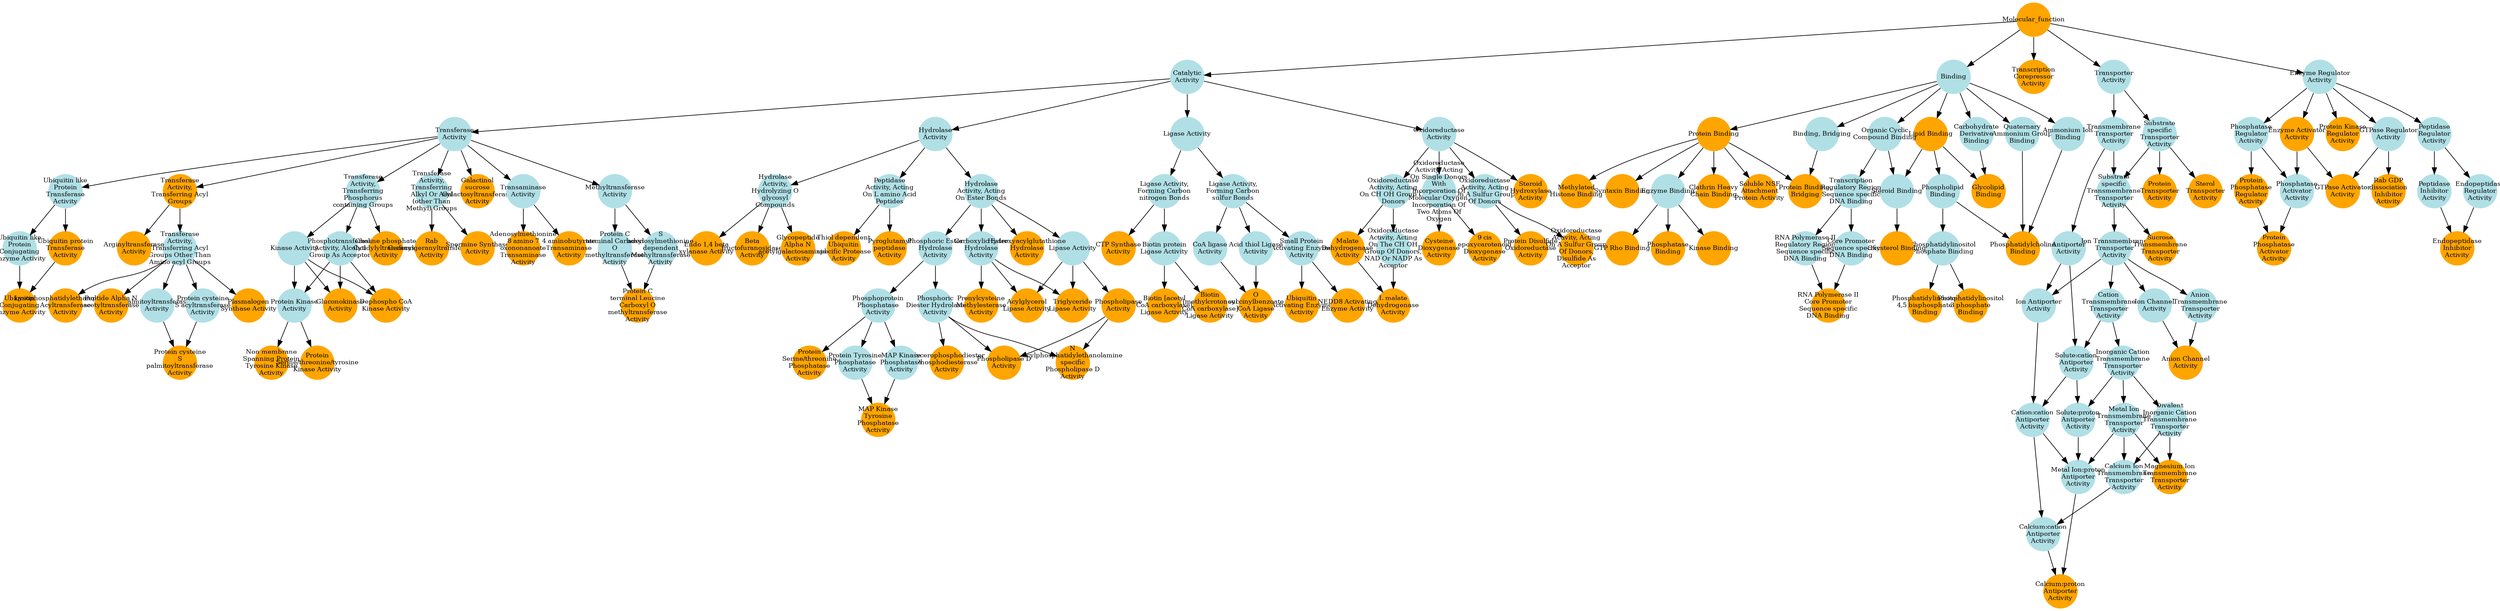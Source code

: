 digraph {
1 [style="filled", fixedsize="true", fontsize="10", shape="circle", width="0.75", fillcolor="orange", label="Molecular_function", color="transparent"];
2 [style="filled", fixedsize="true", fontsize="10", shape="circle", width="0.75", fillcolor="powderblue", label="Catalytic
Activity", color="transparent"];
3 [style="filled", fixedsize="true", fontsize="10", shape="circle", width="0.75", fillcolor="powderblue", label="Transferase
Activity", color="transparent"];
4 [style="filled", fixedsize="true", fontsize="10", shape="circle", width="0.75", fillcolor="powderblue", label="Ubiquitin like
Protein
Transferase
Activity", color="transparent"];
5 [style="filled", fixedsize="true", fontsize="10", shape="circle", width="0.75", fillcolor="orange", label="Ubiquitin protein
Transferase
Activity", color="transparent"];
6 [style="filled", fixedsize="true", fontsize="10", shape="circle", width="0.75", fillcolor="powderblue", label="Ubiquitin like
Protein
Conjugating
Enzyme Activity", color="transparent"];
7 [style="filled", fixedsize="true", fontsize="10", shape="circle", width="0.75", fillcolor="orange", label="Ubiquitin
Conjugating
Enzyme Activity", color="transparent"];
8 [style="filled", fixedsize="true", fontsize="10", shape="circle", width="0.75", fillcolor="orange", label="Transferase
Activity,
Transferring Acyl
Groups", color="transparent"];
9 [style="filled", fixedsize="true", fontsize="10", shape="circle", width="0.75", fillcolor="powderblue", label="Transferase
Activity,
Transferring Acyl
Groups Other Than
Amino acyl Groups", color="transparent"];
10 [style="filled", fixedsize="true", fontsize="10", shape="circle", width="0.75", fillcolor="powderblue", label="Palmitoyltransferase
Activity", color="transparent"];
11 [style="filled", fixedsize="true", fontsize="10", shape="circle", width="0.75", fillcolor="powderblue", label="Protein cysteine
S acyltransferase
Activity", color="transparent"];
12 [style="filled", fixedsize="true", fontsize="10", shape="circle", width="0.75", fillcolor="orange", label="Protein cysteine
S
palmitoyltransferase
Activity", color="transparent"];
13 [style="filled", fixedsize="true", fontsize="10", shape="circle", width="0.75", fillcolor="powderblue", label="Transferase
Activity,
Transferring
Phosphorus
containing Groups", color="transparent"];
14 [style="filled", fixedsize="true", fontsize="10", shape="circle", width="0.75", fillcolor="powderblue", label="Kinase Activity", color="transparent"];
15 [style="filled", fixedsize="true", fontsize="10", shape="circle", width="0.75", fillcolor="powderblue", label="Phosphotransferase
Activity, Alcohol
Group As Acceptor", color="transparent"];
16 [style="filled", fixedsize="true", fontsize="10", shape="circle", width="0.75", fillcolor="powderblue", label="Protein Kinase
Activity", color="transparent"];
17 [style="filled", fixedsize="true", fontsize="10", shape="circle", width="0.75", fillcolor="orange", label="Non membrane
Spanning Protein
Tyrosine Kinase
Activity", color="transparent"];
18 [style="filled", fixedsize="true", fontsize="10", shape="circle", width="0.75", fillcolor="orange", label="Protein
Serine/threonine/tyrosine
Kinase Activity", color="transparent"];
19 [style="filled", fixedsize="true", fontsize="10", shape="circle", width="0.75", fillcolor="powderblue", label="Binding", color="transparent"];
20 [style="filled", fixedsize="true", fontsize="10", shape="circle", width="0.75", fillcolor="orange", label="Protein Binding", color="transparent"];
21 [style="filled", fixedsize="true", fontsize="10", shape="circle", width="0.75", fillcolor="orange", label="Soluble NSF
Attachment
Protein Activity", color="transparent"];
22 [style="filled", fixedsize="true", fontsize="10", shape="circle", width="0.75", fillcolor="orange", label="Transcription
Corepressor
Activity", color="transparent"];
23 [style="filled", fixedsize="true", fontsize="10", shape="circle", width="0.75", fillcolor="powderblue", label="Hydrolase
Activity", color="transparent"];
24 [style="filled", fixedsize="true", fontsize="10", shape="circle", width="0.75", fillcolor="powderblue", label="Hydrolase
Activity, Acting
On Ester Bonds", color="transparent"];
25 [style="filled", fixedsize="true", fontsize="10", shape="circle", width="0.75", fillcolor="powderblue", label="Lipase Activity", color="transparent"];
26 [style="filled", fixedsize="true", fontsize="10", shape="circle", width="0.75", fillcolor="orange", label="Phospholipase
Activity", color="transparent"];
27 [style="filled", fixedsize="true", fontsize="10", shape="circle", width="0.75", fillcolor="powderblue", label="Phosphoric Ester
Hydrolase
Activity", color="transparent"];
28 [style="filled", fixedsize="true", fontsize="10", shape="circle", width="0.75", fillcolor="powderblue", label="Phosphoric
Diester Hydrolase
Activity", color="transparent"];
29 [style="filled", fixedsize="true", fontsize="10", shape="circle", width="0.75", fillcolor="orange", label="Phospholipase D
Activity", color="transparent"];
30 [style="filled", fixedsize="true", fontsize="10", shape="circle", width="0.75", fillcolor="orange", label="N
acylphosphatidylethanolamine
specific
Phospholipase D
Activity", color="transparent"];
31 [style="filled", fixedsize="true", fontsize="10", shape="circle", width="0.75", fillcolor="powderblue", label="Transporter
Activity", color="transparent"];
32 [style="filled", fixedsize="true", fontsize="10", shape="circle", width="0.75", fillcolor="powderblue", label="Transmembrane
Transporter
Activity", color="transparent"];
33 [style="filled", fixedsize="true", fontsize="10", shape="circle", width="0.75", fillcolor="powderblue", label="Substrate
specific
Transporter
Activity", color="transparent"];
34 [style="filled", fixedsize="true", fontsize="10", shape="circle", width="0.75", fillcolor="powderblue", label="Substrate
specific
Transmembrane
Transporter
Activity", color="transparent"];
35 [style="filled", fixedsize="true", fontsize="10", shape="circle", width="0.75", fillcolor="powderblue", label="Ion Transmembrane
Transporter
Activity", color="transparent"];
36 [style="filled", fixedsize="true", fontsize="10", shape="circle", width="0.75", fillcolor="powderblue", label="Cation
Transmembrane
Transporter
Activity", color="transparent"];
37 [style="filled", fixedsize="true", fontsize="10", shape="circle", width="0.75", fillcolor="powderblue", label="Inorganic Cation
Transmembrane
Transporter
Activity", color="transparent"];
38 [style="filled", fixedsize="true", fontsize="10", shape="circle", width="0.75", fillcolor="powderblue", label="Metal Ion
Transmembrane
Transporter
Activity", color="transparent"];
39 [style="filled", fixedsize="true", fontsize="10", shape="circle", width="0.75", fillcolor="powderblue", label="Divalent
Inorganic Cation
Transmembrane
Transporter
Activity", color="transparent"];
40 [style="filled", fixedsize="true", fontsize="10", shape="circle", width="0.75", fillcolor="orange", label="Magnesium Ion
Transmembrane
Transporter
Activity", color="transparent"];
41 [style="filled", fixedsize="true", fontsize="10", shape="circle", width="0.75", fillcolor="orange", label="Protein
Transporter
Activity", color="transparent"];
42 [style="filled", fixedsize="true", fontsize="10", shape="circle", width="0.75", fillcolor="orange", label="Lipid Binding", color="transparent"];
43 [style="filled", fixedsize="true", fontsize="10", shape="circle", width="0.75", fillcolor="powderblue", label="Phospholipid
Binding", color="transparent"];
44 [style="filled", fixedsize="true", fontsize="10", shape="circle", width="0.75", fillcolor="powderblue", label="Phosphatidylinositol
Phosphate Binding", color="transparent"];
45 [style="filled", fixedsize="true", fontsize="10", shape="circle", width="0.75", fillcolor="orange", label="Phosphatidylinositol
4,5 bisphosphate
Binding", color="transparent"];
46 [style="filled", fixedsize="true", fontsize="10", shape="circle", width="0.75", fillcolor="powderblue", label="Enzyme Regulator
Activity", color="transparent"];
47 [style="filled", fixedsize="true", fontsize="10", shape="circle", width="0.75", fillcolor="orange", label="Enzyme Activator
Activity", color="transparent"];
48 [style="filled", fixedsize="true", fontsize="10", shape="circle", width="0.75", fillcolor="powderblue", label="GTPase Regulator
Activity", color="transparent"];
49 [style="filled", fixedsize="true", fontsize="10", shape="circle", width="0.75", fillcolor="orange", label="GTPase Activator
Activity", color="transparent"];
50 [style="filled", fixedsize="true", fontsize="10", shape="circle", width="0.75", fillcolor="powderblue", label="Hydrolase
Activity,
Hydrolyzing O
glycosyl
Compounds", color="transparent"];
51 [style="filled", fixedsize="true", fontsize="10", shape="circle", width="0.75", fillcolor="orange", label="Endo 1,4 beta
xylanase Activity", color="transparent"];
52 [style="filled", fixedsize="true", fontsize="10", shape="circle", width="0.75", fillcolor="powderblue", label="Transferase
Activity,
Transferring
Alkyl Or Aryl
(other Than
Methyl) Groups", color="transparent"];
53 [style="filled", fixedsize="true", fontsize="10", shape="circle", width="0.75", fillcolor="orange", label="Rab
Geranylgeranyltransferase
Activity", color="transparent"];
54 [style="filled", fixedsize="true", fontsize="10", shape="circle", width="0.75", fillcolor="orange", label="Galactinol
sucrose
Galactosyltransferase
Activity", color="transparent"];
55 [style="filled", fixedsize="true", fontsize="10", shape="circle", width="0.75", fillcolor="powderblue", label="Ligase Activity", color="transparent"];
56 [style="filled", fixedsize="true", fontsize="10", shape="circle", width="0.75", fillcolor="powderblue", label="Ligase Activity,
Forming Carbon
nitrogen Bonds", color="transparent"];
57 [style="filled", fixedsize="true", fontsize="10", shape="circle", width="0.75", fillcolor="orange", label="CTP Synthase
Activity", color="transparent"];
58 [style="filled", fixedsize="true", fontsize="10", shape="circle", width="0.75", fillcolor="powderblue", label="Peptidase
Activity, Acting
On L amino Acid
Peptides", color="transparent"];
59 [style="filled", fixedsize="true", fontsize="10", shape="circle", width="0.75", fillcolor="orange", label="Thiol dependent
Ubiquitin
specific Protease
Activity", color="transparent"];
60 [style="filled", fixedsize="true", fontsize="10", shape="circle", width="0.75", fillcolor="powderblue", label="Oxidoreductase
Activity", color="transparent"];
61 [style="filled", fixedsize="true", fontsize="10", shape="circle", width="0.75", fillcolor="powderblue", label="Oxidoreductase
Activity, Acting
On A Sulfur Group
Of Donors", color="transparent"];
62 [style="filled", fixedsize="true", fontsize="10", shape="circle", width="0.75", fillcolor="orange", label="Protein Disulfide
Oxidoreductase
Activity", color="transparent"];
63 [style="filled", fixedsize="true", fontsize="10", shape="circle", width="0.75", fillcolor="orange", label="Methylated
Histone Binding", color="transparent"];
64 [style="filled", fixedsize="true", fontsize="10", shape="circle", width="0.75", fillcolor="orange", label="Gluconokinase
Activity", color="transparent"];
65 [style="filled", fixedsize="true", fontsize="10", shape="circle", width="0.75", fillcolor="powderblue", label="Phosphoprotein
Phosphatase
Activity", color="transparent"];
66 [style="filled", fixedsize="true", fontsize="10", shape="circle", width="0.75", fillcolor="powderblue", label="Protein Tyrosine
Phosphatase
Activity", color="transparent"];
67 [style="filled", fixedsize="true", fontsize="10", shape="circle", width="0.75", fillcolor="powderblue", label="MAP Kinase
Phosphatase
Activity", color="transparent"];
68 [style="filled", fixedsize="true", fontsize="10", shape="circle", width="0.75", fillcolor="orange", label="MAP Kinase
Tyrosine
Phosphatase
Activity", color="transparent"];
69 [style="filled", fixedsize="true", fontsize="10", shape="circle", width="0.75", fillcolor="orange", label="Protein
Serine/threonine
Phosphatase
Activity", color="transparent"];
70 [style="filled", fixedsize="true", fontsize="10", shape="circle", width="0.75", fillcolor="orange", label="Choline phosphate
Cytidylyltransferase
Activity", color="transparent"];
71 [style="filled", fixedsize="true", fontsize="10", shape="circle", width="0.75", fillcolor="powderblue", label="Carbohydrate
Derivative
Binding", color="transparent"];
72 [style="filled", fixedsize="true", fontsize="10", shape="circle", width="0.75", fillcolor="orange", label="Glycolipid
Binding", color="transparent"];
73 [style="filled", fixedsize="true", fontsize="10", shape="circle", width="0.75", fillcolor="powderblue", label="Organic Cyclic
Compound Binding", color="transparent"];
74 [style="filled", fixedsize="true", fontsize="10", shape="circle", width="0.75", fillcolor="powderblue", label="Steroid Binding", color="transparent"];
75 [style="filled", fixedsize="true", fontsize="10", shape="circle", width="0.75", fillcolor="orange", label="Oxysterol Binding", color="transparent"];
76 [style="filled", fixedsize="true", fontsize="10", shape="circle", width="0.75", fillcolor="orange", label="Sterol
Transporter
Activity", color="transparent"];
77 [style="filled", fixedsize="true", fontsize="10", shape="circle", width="0.75", fillcolor="powderblue", label="Carboxylic Ester
Hydrolase
Activity", color="transparent"];
78 [style="filled", fixedsize="true", fontsize="10", shape="circle", width="0.75", fillcolor="orange", label="Prenylcysteine
Methylesterase
Activity", color="transparent"];
79 [style="filled", fixedsize="true", fontsize="10", shape="circle", width="0.75", fillcolor="powderblue", label="Transaminase
Activity", color="transparent"];
80 [style="filled", fixedsize="true", fontsize="10", shape="circle", width="0.75", fillcolor="orange", label="Adenosylmethionine
8 amino 7
oxononanoate
Transaminase
Activity", color="transparent"];
81 [style="filled", fixedsize="true", fontsize="10", shape="circle", width="0.75", fillcolor="powderblue", label="Binding, Bridging", color="transparent"];
82 [style="filled", fixedsize="true", fontsize="10", shape="circle", width="0.75", fillcolor="orange", label="Protein Binding,
Bridging", color="transparent"];
83 [style="filled", fixedsize="true", fontsize="10", shape="circle", width="0.75", fillcolor="orange", label="Steroid
Hydroxylase
Activity", color="transparent"];
84 [style="filled", fixedsize="true", fontsize="10", shape="circle", width="0.75", fillcolor="orange", label="Dephospho CoA
Kinase Activity", color="transparent"];
85 [style="filled", fixedsize="true", fontsize="10", shape="circle", width="0.75", fillcolor="orange", label="Pyroglutamyl
peptidase
Activity", color="transparent"];
86 [style="filled", fixedsize="true", fontsize="10", shape="circle", width="0.75", fillcolor="orange", label="Acylglycerol
Lipase Activity", color="transparent"];
87 [style="filled", fixedsize="true", fontsize="10", shape="circle", width="0.75", fillcolor="orange", label="Syntaxin Binding", color="transparent"];
88 [style="filled", fixedsize="true", fontsize="10", shape="circle", width="0.75", fillcolor="powderblue", label="Transcription
Regulatory Region
Sequence specific
DNA Binding", color="transparent"];
89 [style="filled", fixedsize="true", fontsize="10", shape="circle", width="0.75", fillcolor="powderblue", label="RNA Polymerase II
Regulatory Region
Sequence specific
DNA Binding", color="transparent"];
90 [style="filled", fixedsize="true", fontsize="10", shape="circle", width="0.75", fillcolor="powderblue", label="Core Promoter
Sequence specific
DNA Binding", color="transparent"];
91 [style="filled", fixedsize="true", fontsize="10", shape="circle", width="0.75", fillcolor="orange", label="RNA Polymerase II
Core Promoter
Sequence specific
DNA Binding", color="transparent"];
92 [style="filled", fixedsize="true", fontsize="10", shape="circle", width="0.75", fillcolor="powderblue", label="Phosphatase
Regulator
Activity", color="transparent"];
93 [style="filled", fixedsize="true", fontsize="10", shape="circle", width="0.75", fillcolor="powderblue", label="Phosphatase
Activator
Activity", color="transparent"];
94 [style="filled", fixedsize="true", fontsize="10", shape="circle", width="0.75", fillcolor="orange", label="Protein
Phosphatase
Regulator
Activity", color="transparent"];
95 [style="filled", fixedsize="true", fontsize="10", shape="circle", width="0.75", fillcolor="orange", label="Protein
Phosphatase
Activator
Activity", color="transparent"];
96 [style="filled", fixedsize="true", fontsize="10", shape="circle", width="0.75", fillcolor="orange", label="Phosphatidylinositol
3 phosphate
Binding", color="transparent"];
97 [style="filled", fixedsize="true", fontsize="10", shape="circle", width="0.75", fillcolor="powderblue", label="Quaternary
Ammonium Group
Binding", color="transparent"];
98 [style="filled", fixedsize="true", fontsize="10", shape="circle", width="0.75", fillcolor="powderblue", label="Ammonium Ion
Binding", color="transparent"];
99 [style="filled", fixedsize="true", fontsize="10", shape="circle", width="0.75", fillcolor="orange", label="Phosphatidylcholine
Binding", color="transparent"];
100 [style="filled", fixedsize="true", fontsize="10", shape="circle", width="0.75", fillcolor="powderblue", label="Ligase Activity,
Forming Carbon
sulfur Bonds", color="transparent"];
101 [style="filled", fixedsize="true", fontsize="10", shape="circle", width="0.75", fillcolor="powderblue", label="Small Protein
Activating Enzyme
Activity", color="transparent"];
102 [style="filled", fixedsize="true", fontsize="10", shape="circle", width="0.75", fillcolor="orange", label="Ubiquitin
Activating Enzyme
Activity", color="transparent"];
103 [style="filled", fixedsize="true", fontsize="10", shape="circle", width="0.75", fillcolor="orange", label="Protein Kinase
Regulator
Activity", color="transparent"];
104 [style="filled", fixedsize="true", fontsize="10", shape="circle", width="0.75", fillcolor="orange", label="Oxidoreductase
Activity, Acting
On A Sulfur Group
Of Donors,
Disulfide As
Acceptor", color="transparent"];
105 [style="filled", fixedsize="true", fontsize="10", shape="circle", width="0.75", fillcolor="powderblue", label="Oxidoreductase
Activity, Acting
On CH OH Group Of
Donors", color="transparent"];
106 [style="filled", fixedsize="true", fontsize="10", shape="circle", width="0.75", fillcolor="orange", label="Malate
Dehydrogenase
Activity", color="transparent"];
107 [style="filled", fixedsize="true", fontsize="10", shape="circle", width="0.75", fillcolor="powderblue", label="Calcium Ion
Transmembrane
Transporter
Activity", color="transparent"];
108 [style="filled", fixedsize="true", fontsize="10", shape="circle", width="0.75", fillcolor="powderblue", label="Antiporter
Activity", color="transparent"];
109 [style="filled", fixedsize="true", fontsize="10", shape="circle", width="0.75", fillcolor="powderblue", label="Solute:cation
Antiporter
Activity", color="transparent"];
110 [style="filled", fixedsize="true", fontsize="10", shape="circle", width="0.75", fillcolor="powderblue", label="Ion Antiporter
Activity", color="transparent"];
111 [style="filled", fixedsize="true", fontsize="10", shape="circle", width="0.75", fillcolor="powderblue", label="Cation:cation
Antiporter
Activity", color="transparent"];
112 [style="filled", fixedsize="true", fontsize="10", shape="circle", width="0.75", fillcolor="powderblue", label="Calcium:cation
Antiporter
Activity", color="transparent"];
113 [style="filled", fixedsize="true", fontsize="10", shape="circle", width="0.75", fillcolor="powderblue", label="Solute:proton
Antiporter
Activity", color="transparent"];
114 [style="filled", fixedsize="true", fontsize="10", shape="circle", width="0.75", fillcolor="powderblue", label="Metal Ion:proton
Antiporter
Activity", color="transparent"];
115 [style="filled", fixedsize="true", fontsize="10", shape="circle", width="0.75", fillcolor="orange", label="Calcium:proton
Antiporter
Activity", color="transparent"];
116 [style="filled", fixedsize="true", fontsize="10", shape="circle", width="0.75", fillcolor="powderblue", label="Oxidoreductase
Activity, Acting
On Single Donors
With
Incorporation Of
Molecular Oxygen,
Incorporation Of
Two Atoms Of
Oxygen", color="transparent"];
117 [style="filled", fixedsize="true", fontsize="10", shape="circle", width="0.75", fillcolor="orange", label="Cysteine
Dioxygenase
Activity", color="transparent"];
118 [style="filled", fixedsize="true", fontsize="10", shape="circle", width="0.75", fillcolor="powderblue", label="Ion Channel
Activity", color="transparent"];
119 [style="filled", fixedsize="true", fontsize="10", shape="circle", width="0.75", fillcolor="powderblue", label="Anion
Transmembrane
Transporter
Activity", color="transparent"];
120 [style="filled", fixedsize="true", fontsize="10", shape="circle", width="0.75", fillcolor="orange", label="Anion Channel
Activity", color="transparent"];
121 [style="filled", fixedsize="true", fontsize="10", shape="circle", width="0.75", fillcolor="orange", label="Arginyltransferase
Activity", color="transparent"];
122 [style="filled", fixedsize="true", fontsize="10", shape="circle", width="0.75", fillcolor="orange", label="Spermine Synthase
Activity", color="transparent"];
123 [style="filled", fixedsize="true", fontsize="10", shape="circle", width="0.75", fillcolor="orange", label="Sucrose
Transmembrane
Transporter
Activity", color="transparent"];
124 [style="filled", fixedsize="true", fontsize="10", shape="circle", width="0.75", fillcolor="orange", label="NEDD8 Activating
Enzyme Activity", color="transparent"];
125 [style="filled", fixedsize="true", fontsize="10", shape="circle", width="0.75", fillcolor="powderblue", label="CoA ligase
Activity", color="transparent"];
126 [style="filled", fixedsize="true", fontsize="10", shape="circle", width="0.75", fillcolor="powderblue", label="Acid thiol Ligase
Activity", color="transparent"];
127 [style="filled", fixedsize="true", fontsize="10", shape="circle", width="0.75", fillcolor="orange", label="O
succinylbenzoate
CoA Ligase
Activity", color="transparent"];
128 [style="filled", fixedsize="true", fontsize="10", shape="circle", width="0.75", fillcolor="orange", label="Plasmalogen
Synthase Activity", color="transparent"];
129 [style="filled", fixedsize="true", fontsize="10", shape="circle", width="0.75", fillcolor="orange", label="Lysophosphatidylethanolamine
Acyltransferase
Activity", color="transparent"];
130 [style="filled", fixedsize="true", fontsize="10", shape="circle", width="0.75", fillcolor="orange", label="Rab GDP
dissociation
Inhibitor
Activity", color="transparent"];
131 [style="filled", fixedsize="true", fontsize="10", shape="circle", width="0.75", fillcolor="orange", label="4 aminobutyrate
Transaminase
Activity", color="transparent"];
132 [style="filled", fixedsize="true", fontsize="10", shape="circle", width="0.75", fillcolor="powderblue", label="Enzyme Binding", color="transparent"];
133 [style="filled", fixedsize="true", fontsize="10", shape="circle", width="0.75", fillcolor="orange", label="GTP Rho Binding", color="transparent"];
134 [style="filled", fixedsize="true", fontsize="10", shape="circle", width="0.75", fillcolor="orange", label="Peptide Alpha N
acetyltransferase
Activity", color="transparent"];
135 [style="filled", fixedsize="true", fontsize="10", shape="circle", width="0.75", fillcolor="orange", label="Clathrin Heavy
Chain Binding", color="transparent"];
136 [style="filled", fixedsize="true", fontsize="10", shape="circle", width="0.75", fillcolor="powderblue", label="Peptidase
Regulator
Activity", color="transparent"];
137 [style="filled", fixedsize="true", fontsize="10", shape="circle", width="0.75", fillcolor="powderblue", label="Peptidase
Inhibitor
Activity", color="transparent"];
138 [style="filled", fixedsize="true", fontsize="10", shape="circle", width="0.75", fillcolor="powderblue", label="Endopeptidase
Regulator
Activity", color="transparent"];
139 [style="filled", fixedsize="true", fontsize="10", shape="circle", width="0.75", fillcolor="orange", label="Endopeptidase
Inhibitor
Activity", color="transparent"];
140 [style="filled", fixedsize="true", fontsize="10", shape="circle", width="0.75", fillcolor="powderblue", label="Oxidoreductase
Activity, Acting
On The CH OH
Group Of Donors,
NAD Or NADP As
Acceptor", color="transparent"];
141 [style="filled", fixedsize="true", fontsize="10", shape="circle", width="0.75", fillcolor="orange", label="L malate
Dehydrogenase
Activity", color="transparent"];
142 [style="filled", fixedsize="true", fontsize="10", shape="circle", width="0.75", fillcolor="orange", label="Triglyceride
Lipase Activity", color="transparent"];
143 [style="filled", fixedsize="true", fontsize="10", shape="circle", width="0.75", fillcolor="orange", label="Glycerophosphodiester
Phosphodiesterase
Activity", color="transparent"];
144 [style="filled", fixedsize="true", fontsize="10", shape="circle", width="0.75", fillcolor="orange", label="Phosphatase
Binding", color="transparent"];
145 [style="filled", fixedsize="true", fontsize="10", shape="circle", width="0.75", fillcolor="powderblue", label="Methyltransferase
Activity", color="transparent"];
146 [style="filled", fixedsize="true", fontsize="10", shape="circle", width="0.75", fillcolor="powderblue", label="Protein C
terminal Carboxyl
O
methyltransferase
Activity", color="transparent"];
147 [style="filled", fixedsize="true", fontsize="10", shape="circle", width="0.75", fillcolor="powderblue", label="S
adenosylmethionine
dependent
Methyltransferase
Activity", color="transparent"];
148 [style="filled", fixedsize="true", fontsize="10", shape="circle", width="0.75", fillcolor="orange", label="Protein C
terminal Leucine
Carboxyl O
methyltransferase
Activity", color="transparent"];
149 [style="filled", fixedsize="true", fontsize="10", shape="circle", width="0.75", fillcolor="orange", label="Hydroxyacylglutathione
Hydrolase
Activity", color="transparent"];
150 [style="filled", fixedsize="true", fontsize="10", shape="circle", width="0.75", fillcolor="orange", label="9 cis
epoxycarotenoid
Dioxygenase
Activity", color="transparent"];
151 [style="filled", fixedsize="true", fontsize="10", shape="circle", width="0.75", fillcolor="powderblue", label="Biotin protein
Ligase Activity", color="transparent"];
152 [style="filled", fixedsize="true", fontsize="10", shape="circle", width="0.75", fillcolor="orange", label="Biotin [acetyl
CoA carboxylase]
Ligase Activity", color="transparent"];
153 [style="filled", fixedsize="true", fontsize="10", shape="circle", width="0.75", fillcolor="orange", label="Biotin
[methylcrotonoyl
CoA carboxylase]
Ligase Activity", color="transparent"];
154 [style="filled", fixedsize="true", fontsize="10", shape="circle", width="0.75", fillcolor="orange", label="Beta
fructofuranosidase
Activity", color="transparent"];
155 [style="filled", fixedsize="true", fontsize="10", shape="circle", width="0.75", fillcolor="orange", label="Kinase Binding", color="transparent"];
156 [style="filled", fixedsize="true", fontsize="10", shape="circle", width="0.75", fillcolor="orange", label="Glycopeptide
Alpha N
acetylgalactosaminidase
Activity", color="transparent"];
1 -> 2 [color="#000000", lty="solid"];
2 -> 3 [color="#000000", lty="solid"];
3 -> 4 [color="#000000", lty="solid"];
4 -> 5 [color="#000000", lty="solid"];
4 -> 6 [color="#000000", lty="solid"];
5 -> 7 [color="#000000", lty="solid"];
6 -> 7 [color="#000000", lty="solid"];
3 -> 8 [color="#000000", lty="solid"];
8 -> 9 [color="#000000", lty="solid"];
9 -> 10 [color="#000000", lty="solid"];
9 -> 11 [color="#000000", lty="solid"];
10 -> 12 [color="#000000", lty="solid"];
11 -> 12 [color="#000000", lty="solid"];
3 -> 13 [color="#000000", lty="solid"];
13 -> 14 [color="#000000", lty="solid"];
13 -> 15 [color="#000000", lty="solid"];
14 -> 16 [color="#000000", lty="solid"];
15 -> 16 [color="#000000", lty="solid"];
16 -> 17 [color="#000000", lty="solid"];
16 -> 18 [color="#000000", lty="solid"];
1 -> 19 [color="#000000", lty="solid"];
19 -> 20 [color="#000000", lty="solid"];
20 -> 21 [color="#000000", lty="solid"];
1 -> 22 [color="#000000", lty="solid"];
2 -> 23 [color="#000000", lty="solid"];
23 -> 24 [color="#000000", lty="solid"];
24 -> 25 [color="#000000", lty="solid"];
25 -> 26 [color="#000000", lty="solid"];
24 -> 27 [color="#000000", lty="solid"];
27 -> 28 [color="#000000", lty="solid"];
26 -> 29 [color="#000000", lty="solid"];
28 -> 29 [color="#000000", lty="solid"];
26 -> 30 [color="#000000", lty="solid"];
28 -> 30 [color="#000000", lty="solid"];
1 -> 31 [color="#000000", lty="solid"];
31 -> 32 [color="#000000", lty="solid"];
31 -> 33 [color="#000000", lty="solid"];
32 -> 34 [color="#000000", lty="solid"];
33 -> 34 [color="#000000", lty="solid"];
34 -> 35 [color="#000000", lty="solid"];
35 -> 36 [color="#000000", lty="solid"];
36 -> 37 [color="#000000", lty="solid"];
37 -> 38 [color="#000000", lty="solid"];
37 -> 39 [color="#000000", lty="solid"];
38 -> 40 [color="#000000", lty="solid"];
39 -> 40 [color="#000000", lty="solid"];
33 -> 41 [color="#000000", lty="solid"];
19 -> 42 [color="#000000", lty="solid"];
42 -> 43 [color="#000000", lty="solid"];
43 -> 44 [color="#000000", lty="solid"];
44 -> 45 [color="#000000", lty="solid"];
1 -> 46 [color="#000000", lty="solid"];
46 -> 47 [color="#000000", lty="solid"];
46 -> 48 [color="#000000", lty="solid"];
47 -> 49 [color="#000000", lty="solid"];
48 -> 49 [color="#000000", lty="solid"];
23 -> 50 [color="#000000", lty="solid"];
50 -> 51 [color="#000000", lty="solid"];
3 -> 52 [color="#000000", lty="solid"];
52 -> 53 [color="#000000", lty="solid"];
3 -> 54 [color="#000000", lty="solid"];
2 -> 55 [color="#000000", lty="solid"];
55 -> 56 [color="#000000", lty="solid"];
56 -> 57 [color="#000000", lty="solid"];
23 -> 58 [color="#000000", lty="solid"];
58 -> 59 [color="#000000", lty="solid"];
2 -> 60 [color="#000000", lty="solid"];
60 -> 61 [color="#000000", lty="solid"];
61 -> 62 [color="#000000", lty="solid"];
20 -> 63 [color="#000000", lty="solid"];
14 -> 64 [color="#000000", lty="solid"];
15 -> 64 [color="#000000", lty="solid"];
27 -> 65 [color="#000000", lty="solid"];
65 -> 66 [color="#000000", lty="solid"];
65 -> 67 [color="#000000", lty="solid"];
66 -> 68 [color="#000000", lty="solid"];
67 -> 68 [color="#000000", lty="solid"];
65 -> 69 [color="#000000", lty="solid"];
13 -> 70 [color="#000000", lty="solid"];
19 -> 71 [color="#000000", lty="solid"];
42 -> 72 [color="#000000", lty="solid"];
71 -> 72 [color="#000000", lty="solid"];
19 -> 73 [color="#000000", lty="solid"];
42 -> 74 [color="#000000", lty="solid"];
73 -> 74 [color="#000000", lty="solid"];
74 -> 75 [color="#000000", lty="solid"];
33 -> 76 [color="#000000", lty="solid"];
24 -> 77 [color="#000000", lty="solid"];
77 -> 78 [color="#000000", lty="solid"];
3 -> 79 [color="#000000", lty="solid"];
79 -> 80 [color="#000000", lty="solid"];
19 -> 81 [color="#000000", lty="solid"];
20 -> 82 [color="#000000", lty="solid"];
81 -> 82 [color="#000000", lty="solid"];
60 -> 83 [color="#000000", lty="solid"];
14 -> 84 [color="#000000", lty="solid"];
15 -> 84 [color="#000000", lty="solid"];
58 -> 85 [color="#000000", lty="solid"];
25 -> 86 [color="#000000", lty="solid"];
77 -> 86 [color="#000000", lty="solid"];
20 -> 87 [color="#000000", lty="solid"];
73 -> 88 [color="#000000", lty="solid"];
88 -> 89 [color="#000000", lty="solid"];
88 -> 90 [color="#000000", lty="solid"];
89 -> 91 [color="#000000", lty="solid"];
90 -> 91 [color="#000000", lty="solid"];
46 -> 92 [color="#000000", lty="solid"];
47 -> 93 [color="#000000", lty="solid"];
92 -> 93 [color="#000000", lty="solid"];
92 -> 94 [color="#000000", lty="solid"];
93 -> 95 [color="#000000", lty="solid"];
94 -> 95 [color="#000000", lty="solid"];
44 -> 96 [color="#000000", lty="solid"];
19 -> 97 [color="#000000", lty="solid"];
19 -> 98 [color="#000000", lty="solid"];
43 -> 99 [color="#000000", lty="solid"];
97 -> 99 [color="#000000", lty="solid"];
98 -> 99 [color="#000000", lty="solid"];
55 -> 100 [color="#000000", lty="solid"];
100 -> 101 [color="#000000", lty="solid"];
101 -> 102 [color="#000000", lty="solid"];
46 -> 103 [color="#000000", lty="solid"];
61 -> 104 [color="#000000", lty="solid"];
60 -> 105 [color="#000000", lty="solid"];
105 -> 106 [color="#000000", lty="solid"];
38 -> 107 [color="#000000", lty="solid"];
39 -> 107 [color="#000000", lty="solid"];
32 -> 108 [color="#000000", lty="solid"];
36 -> 109 [color="#000000", lty="solid"];
108 -> 109 [color="#000000", lty="solid"];
35 -> 110 [color="#000000", lty="solid"];
108 -> 110 [color="#000000", lty="solid"];
109 -> 111 [color="#000000", lty="solid"];
110 -> 111 [color="#000000", lty="solid"];
107 -> 112 [color="#000000", lty="solid"];
111 -> 112 [color="#000000", lty="solid"];
37 -> 113 [color="#000000", lty="solid"];
109 -> 113 [color="#000000", lty="solid"];
38 -> 114 [color="#000000", lty="solid"];
111 -> 114 [color="#000000", lty="solid"];
113 -> 114 [color="#000000", lty="solid"];
112 -> 115 [color="#000000", lty="solid"];
114 -> 115 [color="#000000", lty="solid"];
60 -> 116 [color="#000000", lty="solid"];
116 -> 117 [color="#000000", lty="solid"];
35 -> 118 [color="#000000", lty="solid"];
35 -> 119 [color="#000000", lty="solid"];
118 -> 120 [color="#000000", lty="solid"];
119 -> 120 [color="#000000", lty="solid"];
8 -> 121 [color="#000000", lty="solid"];
52 -> 122 [color="#000000", lty="solid"];
34 -> 123 [color="#000000", lty="solid"];
101 -> 124 [color="#000000", lty="solid"];
100 -> 125 [color="#000000", lty="solid"];
100 -> 126 [color="#000000", lty="solid"];
125 -> 127 [color="#000000", lty="solid"];
126 -> 127 [color="#000000", lty="solid"];
9 -> 128 [color="#000000", lty="solid"];
9 -> 129 [color="#000000", lty="solid"];
48 -> 130 [color="#000000", lty="solid"];
79 -> 131 [color="#000000", lty="solid"];
20 -> 132 [color="#000000", lty="solid"];
132 -> 133 [color="#000000", lty="solid"];
9 -> 134 [color="#000000", lty="solid"];
20 -> 135 [color="#000000", lty="solid"];
46 -> 136 [color="#000000", lty="solid"];
136 -> 137 [color="#000000", lty="solid"];
136 -> 138 [color="#000000", lty="solid"];
137 -> 139 [color="#000000", lty="solid"];
138 -> 139 [color="#000000", lty="solid"];
105 -> 140 [color="#000000", lty="solid"];
106 -> 141 [color="#000000", lty="solid"];
140 -> 141 [color="#000000", lty="solid"];
25 -> 142 [color="#000000", lty="solid"];
77 -> 142 [color="#000000", lty="solid"];
28 -> 143 [color="#000000", lty="solid"];
132 -> 144 [color="#000000", lty="solid"];
3 -> 145 [color="#000000", lty="solid"];
145 -> 146 [color="#000000", lty="solid"];
145 -> 147 [color="#000000", lty="solid"];
146 -> 148 [color="#000000", lty="solid"];
147 -> 148 [color="#000000", lty="solid"];
24 -> 149 [color="#000000", lty="solid"];
116 -> 150 [color="#000000", lty="solid"];
56 -> 151 [color="#000000", lty="solid"];
151 -> 152 [color="#000000", lty="solid"];
151 -> 153 [color="#000000", lty="solid"];
50 -> 154 [color="#000000", lty="solid"];
132 -> 155 [color="#000000", lty="solid"];
50 -> 156 [color="#000000", lty="solid"];
}
